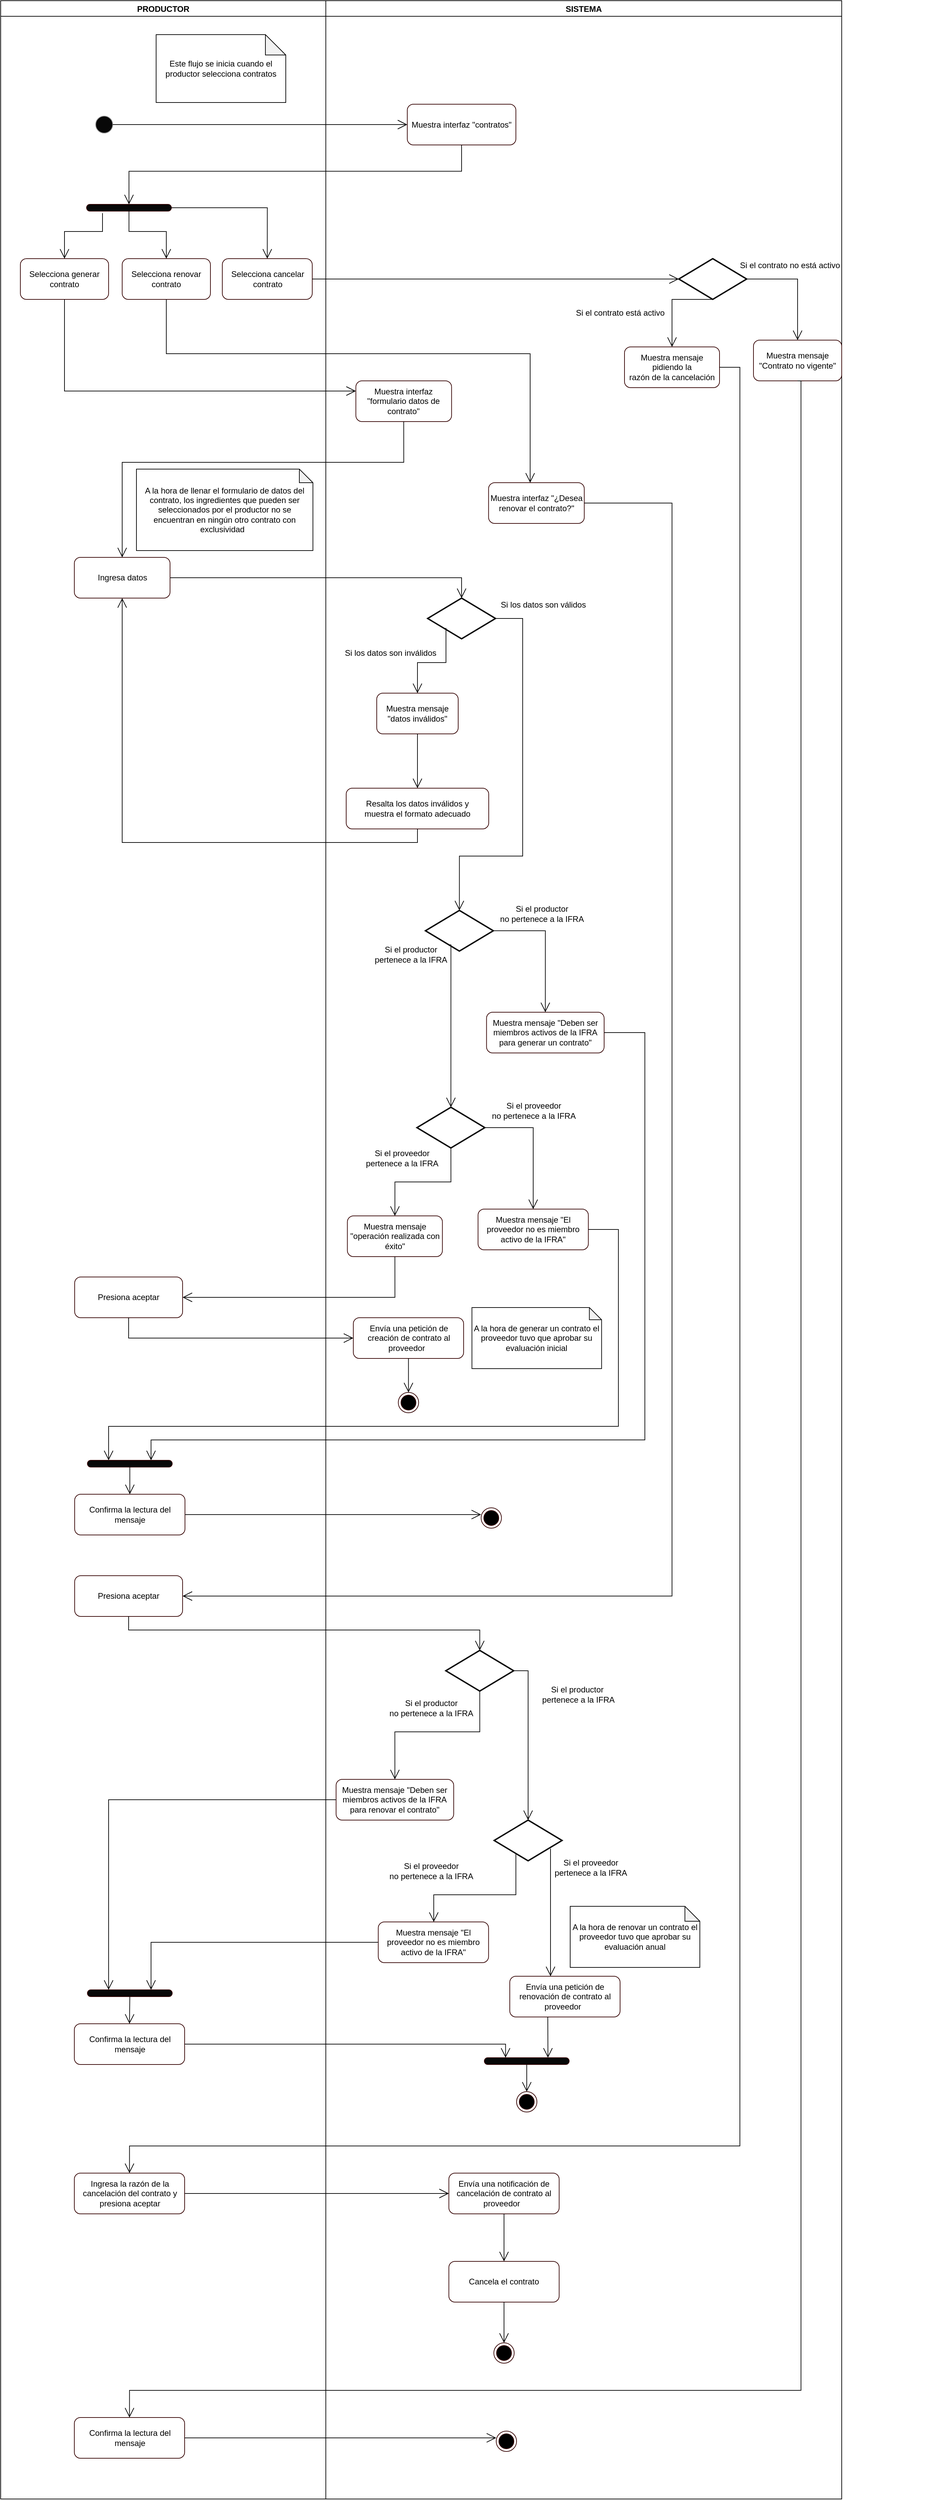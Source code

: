 <mxfile version="13.2.3" type="device"><diagram id="usdjyMedl2LyT0kTP7rD" name="Page-1"><mxGraphModel dx="1447" dy="11324" grid="1" gridSize="10" guides="1" tooltips="1" connect="1" arrows="1" fold="1" page="1" pageScale="1" pageWidth="827" pageHeight="1169" math="0" shadow="0"><root><mxCell id="0"/><mxCell id="1" parent="0"/><mxCell id="cfUANLPs1cfpUvms5ylp-100" value="PRODUCTOR" style="swimlane;gradientColor=none;" parent="1" vertex="1"><mxGeometry x="41" y="-10480" width="479" height="3680" as="geometry"/></mxCell><mxCell id="cfUANLPs1cfpUvms5ylp-101" value="" style="ellipse;whiteSpace=wrap;html=1;aspect=fixed;strokeColor=#919191;fillColor=#080808;gradientColor=none;" parent="cfUANLPs1cfpUvms5ylp-100" vertex="1"><mxGeometry x="140" y="170" width="25" height="25" as="geometry"/></mxCell><mxCell id="cfUANLPs1cfpUvms5ylp-102" value="Este flujo se inicia cuando el productor selecciona contratos" style="shape=note;whiteSpace=wrap;html=1;backgroundOutline=1;darkOpacity=0.05;" parent="cfUANLPs1cfpUvms5ylp-100" vertex="1"><mxGeometry x="229" y="50" width="191" height="100" as="geometry"/></mxCell><mxCell id="cfUANLPs1cfpUvms5ylp-103" value="" style="group" parent="cfUANLPs1cfpUvms5ylp-100" vertex="1" connectable="0"><mxGeometry x="29" y="300" width="430" height="270" as="geometry"/></mxCell><mxCell id="cfUANLPs1cfpUvms5ylp-104" value="" style="group" parent="cfUANLPs1cfpUvms5ylp-103" vertex="1" connectable="0"><mxGeometry width="430" height="140" as="geometry"/></mxCell><mxCell id="cfUANLPs1cfpUvms5ylp-105" value="" style="rounded=1;whiteSpace=wrap;html=1;strokeColor=#330000;fillColor=#080808;gradientColor=none;arcSize=50;" parent="cfUANLPs1cfpUvms5ylp-104" vertex="1"><mxGeometry x="97.5" width="125" height="10" as="geometry"/></mxCell><mxCell id="cfUANLPs1cfpUvms5ylp-106" style="edgeStyle=orthogonalEdgeStyle;rounded=0;orthogonalLoop=1;jettySize=auto;html=1;exitX=0.5;exitY=0;exitDx=0;exitDy=0;entryX=0.188;entryY=1.3;entryDx=0;entryDy=0;entryPerimeter=0;startArrow=open;startFill=0;startSize=12;endArrow=none;endFill=0;endSize=12;targetPerimeterSpacing=0;" parent="cfUANLPs1cfpUvms5ylp-104" source="cfUANLPs1cfpUvms5ylp-107" target="cfUANLPs1cfpUvms5ylp-105" edge="1"><mxGeometry relative="1" as="geometry"/></mxCell><mxCell id="cfUANLPs1cfpUvms5ylp-107" value="Selecciona generar contrato" style="rounded=1;whiteSpace=wrap;html=1;strokeColor=#330000;fillColor=#FFFFFF;gradientColor=none;" parent="cfUANLPs1cfpUvms5ylp-104" vertex="1"><mxGeometry y="80" width="130" height="60" as="geometry"/></mxCell><mxCell id="cfUANLPs1cfpUvms5ylp-108" style="edgeStyle=orthogonalEdgeStyle;rounded=0;orthogonalLoop=1;jettySize=auto;html=1;exitX=0.5;exitY=0;exitDx=0;exitDy=0;entryX=0.5;entryY=1;entryDx=0;entryDy=0;startArrow=open;startFill=0;startSize=12;endArrow=none;endFill=0;endSize=12;targetPerimeterSpacing=0;" parent="cfUANLPs1cfpUvms5ylp-104" source="cfUANLPs1cfpUvms5ylp-109" target="cfUANLPs1cfpUvms5ylp-105" edge="1"><mxGeometry relative="1" as="geometry"/></mxCell><mxCell id="cfUANLPs1cfpUvms5ylp-109" value="Selecciona renovar contrato" style="rounded=1;whiteSpace=wrap;html=1;strokeColor=#330000;fillColor=#FFFFFF;gradientColor=none;" parent="cfUANLPs1cfpUvms5ylp-104" vertex="1"><mxGeometry x="150" y="80" width="130" height="60" as="geometry"/></mxCell><mxCell id="cfUANLPs1cfpUvms5ylp-110" style="edgeStyle=orthogonalEdgeStyle;rounded=0;orthogonalLoop=1;jettySize=auto;html=1;exitX=0.5;exitY=0;exitDx=0;exitDy=0;entryX=1;entryY=0.5;entryDx=0;entryDy=0;startArrow=open;startFill=0;startSize=12;endArrow=none;endFill=0;endSize=12;targetPerimeterSpacing=0;" parent="cfUANLPs1cfpUvms5ylp-104" source="cfUANLPs1cfpUvms5ylp-111" target="cfUANLPs1cfpUvms5ylp-105" edge="1"><mxGeometry relative="1" as="geometry"/></mxCell><mxCell id="cfUANLPs1cfpUvms5ylp-111" value="&lt;span&gt;Selecciona cancelar contrato&lt;/span&gt;" style="rounded=1;whiteSpace=wrap;html=1;strokeColor=#330000;fillColor=#FFFFFF;gradientColor=none;" parent="cfUANLPs1cfpUvms5ylp-104" vertex="1"><mxGeometry x="297.5" y="80" width="132.5" height="60" as="geometry"/></mxCell><mxCell id="cfUANLPs1cfpUvms5ylp-115" value="Ingresa datos" style="rounded=1;whiteSpace=wrap;html=1;strokeColor=#330000;fillColor=#FFFFFF;gradientColor=none;" parent="cfUANLPs1cfpUvms5ylp-100" vertex="1"><mxGeometry x="108.5" y="820" width="141" height="60" as="geometry"/></mxCell><mxCell id="cfUANLPs1cfpUvms5ylp-118" value="Presiona aceptar&lt;br/&gt;" style="rounded=1;whiteSpace=wrap;html=1;strokeColor=#330000;fillColor=#FFFFFF;gradientColor=none;" parent="cfUANLPs1cfpUvms5ylp-100" vertex="1"><mxGeometry x="109" y="1880" width="159" height="60" as="geometry"/></mxCell><mxCell id="sVpOflXBe9jrRO691Ivs-19" value="Confirma la lectura del&lt;br/&gt;mensaje&lt;br/&gt;" style="rounded=1;whiteSpace=wrap;html=1;strokeColor=#330000;fillColor=#FFFFFF;gradientColor=none;" parent="cfUANLPs1cfpUvms5ylp-100" vertex="1"><mxGeometry x="109" y="2200" width="162.5" height="60" as="geometry"/></mxCell><mxCell id="sVpOflXBe9jrRO691Ivs-20" value="" style="ellipse;html=1;shape=endState;fillColor=#000000;strokeColor=#330000;" parent="cfUANLPs1cfpUvms5ylp-100" vertex="1"><mxGeometry x="707.75" y="2220" width="30" height="30" as="geometry"/></mxCell><mxCell id="sVpOflXBe9jrRO691Ivs-21" style="edgeStyle=orthogonalEdgeStyle;rounded=0;orthogonalLoop=1;jettySize=auto;html=1;exitX=1;exitY=0.5;exitDx=0;exitDy=0;endArrow=open;endFill=0;endSize=12;entryX=0;entryY=0.333;entryDx=0;entryDy=0;entryPerimeter=0;" parent="cfUANLPs1cfpUvms5ylp-100" source="sVpOflXBe9jrRO691Ivs-19" target="sVpOflXBe9jrRO691Ivs-20" edge="1"><mxGeometry relative="1" as="geometry"><mxPoint x="697.75" y="2230" as="targetPoint"/><Array as="points"/></mxGeometry></mxCell><mxCell id="b0WyQi1C-jwFu8NvZKem-69" value="Confirma la lectura del&lt;br/&gt;mensaje&lt;br/&gt;" style="rounded=1;whiteSpace=wrap;html=1;strokeColor=#330000;fillColor=#FFFFFF;gradientColor=none;" parent="cfUANLPs1cfpUvms5ylp-100" vertex="1"><mxGeometry x="108.5" y="2980" width="162.5" height="60" as="geometry"/></mxCell><mxCell id="b0WyQi1C-jwFu8NvZKem-23" value="Presiona aceptar&lt;br/&gt;" style="rounded=1;whiteSpace=wrap;html=1;strokeColor=#330000;fillColor=#FFFFFF;gradientColor=none;" parent="cfUANLPs1cfpUvms5ylp-100" vertex="1"><mxGeometry x="109" y="2320" width="159" height="60" as="geometry"/></mxCell><mxCell id="b0WyQi1C-jwFu8NvZKem-62" value="Muestra mensaje &quot;El proveedor no es miembro activo de la IFRA&quot;" style="rounded=1;whiteSpace=wrap;html=1;strokeColor=#330000;fillColor=#FFFFFF;gradientColor=none;" parent="cfUANLPs1cfpUvms5ylp-100" vertex="1"><mxGeometry x="556.25" y="2830" width="162.5" height="60" as="geometry"/></mxCell><mxCell id="sVpOflXBe9jrRO691Ivs-27" value="Envía una petición&amp;nbsp;de renovación de contrato al proveedor&amp;nbsp;&amp;nbsp;" style="rounded=1;whiteSpace=wrap;html=1;strokeColor=#330000;fillColor=#FFFFFF;gradientColor=none;" parent="cfUANLPs1cfpUvms5ylp-100" vertex="1"><mxGeometry x="750" y="2910" width="162.5" height="60" as="geometry"/></mxCell><mxCell id="sVpOflXBe9jrRO691Ivs-38" value="" style="ellipse;html=1;shape=endState;fillColor=#000000;strokeColor=#330000;" parent="cfUANLPs1cfpUvms5ylp-100" vertex="1"><mxGeometry x="760" y="3080" width="30" height="30" as="geometry"/></mxCell><mxCell id="sVpOflXBe9jrRO691Ivs-39" value="" style="rounded=1;whiteSpace=wrap;html=1;strokeColor=#330000;fillColor=#080808;gradientColor=none;arcSize=50;" parent="cfUANLPs1cfpUvms5ylp-100" vertex="1"><mxGeometry x="712.5" y="3030" width="125" height="10" as="geometry"/></mxCell><mxCell id="sVpOflXBe9jrRO691Ivs-40" style="edgeStyle=orthogonalEdgeStyle;rounded=0;orthogonalLoop=1;jettySize=auto;html=1;exitX=0.5;exitY=1;exitDx=0;exitDy=0;endArrow=open;endFill=0;endSize=12;entryX=0.5;entryY=0;entryDx=0;entryDy=0;" parent="cfUANLPs1cfpUvms5ylp-100" source="sVpOflXBe9jrRO691Ivs-39" target="sVpOflXBe9jrRO691Ivs-38" edge="1"><mxGeometry relative="1" as="geometry"><mxPoint x="256.25" y="2990" as="targetPoint"/><mxPoint x="256.25" y="2950" as="sourcePoint"/><Array as="points"><mxPoint x="775" y="3070"/><mxPoint x="775" y="3070"/></Array></mxGeometry></mxCell><mxCell id="sVpOflXBe9jrRO691Ivs-42" style="edgeStyle=orthogonalEdgeStyle;rounded=0;orthogonalLoop=1;jettySize=auto;html=1;endArrow=open;endFill=0;endSize=12;entryX=0.75;entryY=0;entryDx=0;entryDy=0;" parent="cfUANLPs1cfpUvms5ylp-100" target="sVpOflXBe9jrRO691Ivs-39" edge="1"><mxGeometry relative="1" as="geometry"><mxPoint x="753.75" y="3200" as="targetPoint"/><mxPoint x="806" y="2970" as="sourcePoint"/><Array as="points"><mxPoint x="806" y="2970"/></Array></mxGeometry></mxCell><mxCell id="b0WyQi1C-jwFu8NvZKem-72" style="edgeStyle=orthogonalEdgeStyle;rounded=0;orthogonalLoop=1;jettySize=auto;html=1;exitX=0;exitY=0.5;exitDx=0;exitDy=0;endArrow=open;endFill=0;endSize=12;entryX=0.75;entryY=0;entryDx=0;entryDy=0;" parent="cfUANLPs1cfpUvms5ylp-100" source="b0WyQi1C-jwFu8NvZKem-62" target="-kDxus9eYgafp1iHv8Fx-62" edge="1"><mxGeometry relative="1" as="geometry"><mxPoint x="215.0" y="3090" as="targetPoint"/><mxPoint x="198" y="2690" as="sourcePoint"/><Array as="points"><mxPoint x="222" y="2860"/></Array></mxGeometry></mxCell><mxCell id="sVpOflXBe9jrRO691Ivs-41" style="edgeStyle=orthogonalEdgeStyle;rounded=0;orthogonalLoop=1;jettySize=auto;html=1;exitX=1;exitY=0.5;exitDx=0;exitDy=0;endArrow=open;endFill=0;endSize=12;entryX=0.25;entryY=0;entryDx=0;entryDy=0;" parent="cfUANLPs1cfpUvms5ylp-100" source="b0WyQi1C-jwFu8NvZKem-69" target="sVpOflXBe9jrRO691Ivs-39" edge="1"><mxGeometry relative="1" as="geometry"><mxPoint x="287.5" y="2940" as="targetPoint"/><mxPoint x="599" y="2910" as="sourcePoint"/><Array as="points"><mxPoint x="744" y="3010"/></Array></mxGeometry></mxCell><mxCell id="b0WyQi1C-jwFu8NvZKem-15" value="Confirma la lectura del&lt;br/&gt;mensaje&lt;br/&gt;" style="rounded=1;whiteSpace=wrap;html=1;strokeColor=#330000;fillColor=#FFFFFF;gradientColor=none;" parent="cfUANLPs1cfpUvms5ylp-100" vertex="1"><mxGeometry x="108.5" y="3560" width="162.5" height="60" as="geometry"/></mxCell><mxCell id="b0WyQi1C-jwFu8NvZKem-17" value="" style="ellipse;html=1;shape=endState;fillColor=#000000;strokeColor=#330000;" parent="cfUANLPs1cfpUvms5ylp-100" vertex="1"><mxGeometry x="730" y="3580" width="30" height="30" as="geometry"/></mxCell><mxCell id="b0WyQi1C-jwFu8NvZKem-16" style="edgeStyle=orthogonalEdgeStyle;rounded=0;orthogonalLoop=1;jettySize=auto;html=1;exitX=1;exitY=0.5;exitDx=0;exitDy=0;endArrow=open;endFill=0;endSize=12;entryX=0;entryY=0.333;entryDx=0;entryDy=0;entryPerimeter=0;" parent="cfUANLPs1cfpUvms5ylp-100" source="b0WyQi1C-jwFu8NvZKem-15" target="b0WyQi1C-jwFu8NvZKem-17" edge="1"><mxGeometry relative="1" as="geometry"><mxPoint x="720" y="3590" as="targetPoint"/><Array as="points"/></mxGeometry></mxCell><mxCell id="cfUANLPs1cfpUvms5ylp-116" value="Ingresa la razón de la cancelación del contrato y presiona aceptar" style="rounded=1;whiteSpace=wrap;html=1;strokeColor=#330000;fillColor=#FFFFFF;gradientColor=none;" parent="cfUANLPs1cfpUvms5ylp-100" vertex="1"><mxGeometry x="108.5" y="3200" width="162.5" height="60" as="geometry"/></mxCell><mxCell id="AL-7B26qeIg8quoNvij--4" value="A la hora de llenar el formulario de datos del contrato, los ingredientes que pueden ser seleccionados por el productor no se encuentran en ningún otro contrato con exclusividad&amp;nbsp;&amp;nbsp;" style="shape=note;whiteSpace=wrap;html=1;backgroundOutline=1;darkOpacity=0.05;size=20;" parent="cfUANLPs1cfpUvms5ylp-100" vertex="1"><mxGeometry x="200" y="690" width="260" height="120" as="geometry"/></mxCell><mxCell id="-kDxus9eYgafp1iHv8Fx-48" value="" style="rounded=1;whiteSpace=wrap;html=1;strokeColor=#330000;fillColor=#080808;gradientColor=none;arcSize=50;" vertex="1" parent="cfUANLPs1cfpUvms5ylp-100"><mxGeometry x="127.75" y="2150" width="125" height="10" as="geometry"/></mxCell><mxCell id="-kDxus9eYgafp1iHv8Fx-49" style="edgeStyle=orthogonalEdgeStyle;rounded=0;orthogonalLoop=1;jettySize=auto;html=1;exitX=0.5;exitY=1;exitDx=0;exitDy=0;endArrow=open;endFill=0;endSize=12;entryX=0.5;entryY=0;entryDx=0;entryDy=0;" edge="1" parent="cfUANLPs1cfpUvms5ylp-100" source="-kDxus9eYgafp1iHv8Fx-48" target="sVpOflXBe9jrRO691Ivs-19"><mxGeometry relative="1" as="geometry"><mxPoint x="717.75" y="2239.99" as="targetPoint"/><Array as="points"/><mxPoint x="281.5" y="2240" as="sourcePoint"/></mxGeometry></mxCell><mxCell id="-kDxus9eYgafp1iHv8Fx-62" value="" style="rounded=1;whiteSpace=wrap;html=1;strokeColor=#330000;fillColor=#080808;gradientColor=none;arcSize=50;" vertex="1" parent="cfUANLPs1cfpUvms5ylp-100"><mxGeometry x="127.75" y="2930" width="125" height="10" as="geometry"/></mxCell><mxCell id="-kDxus9eYgafp1iHv8Fx-64" style="edgeStyle=orthogonalEdgeStyle;rounded=0;orthogonalLoop=1;jettySize=auto;html=1;exitX=0.5;exitY=1;exitDx=0;exitDy=0;endArrow=open;endFill=0;endSize=12;entryX=0.5;entryY=0;entryDx=0;entryDy=0;" edge="1" parent="cfUANLPs1cfpUvms5ylp-100" source="-kDxus9eYgafp1iHv8Fx-62" target="b0WyQi1C-jwFu8NvZKem-69"><mxGeometry relative="1" as="geometry"><mxPoint x="231.5" y="2940" as="targetPoint"/><mxPoint x="566.25" y="2870" as="sourcePoint"/><Array as="points"/></mxGeometry></mxCell><mxCell id="cfUANLPs1cfpUvms5ylp-121" value="SISTEMA" style="swimlane;gradientColor=none;" parent="1" vertex="1"><mxGeometry x="520" y="-10480" width="760" height="3680" as="geometry"/></mxCell><mxCell id="cfUANLPs1cfpUvms5ylp-122" value="Muestra interfaz &quot;contratos&quot;" style="rounded=1;whiteSpace=wrap;html=1;strokeColor=#330000;fillColor=#FFFFFF;gradientColor=none;" parent="cfUANLPs1cfpUvms5ylp-121" vertex="1"><mxGeometry x="120" y="152.5" width="160" height="60" as="geometry"/></mxCell><mxCell id="cfUANLPs1cfpUvms5ylp-123" value="" style="group" parent="cfUANLPs1cfpUvms5ylp-121" vertex="1" connectable="0"><mxGeometry x="20" y="880" width="470" height="340" as="geometry"/></mxCell><mxCell id="cfUANLPs1cfpUvms5ylp-124" value="" style="strokeWidth=2;html=1;shape=mxgraph.flowchart.decision;whiteSpace=wrap;fillColor=#FFFFFF;gradientColor=none;" parent="cfUANLPs1cfpUvms5ylp-123" vertex="1"><mxGeometry x="130" width="100" height="60" as="geometry"/></mxCell><mxCell id="cfUANLPs1cfpUvms5ylp-125" style="edgeStyle=orthogonalEdgeStyle;rounded=0;orthogonalLoop=1;jettySize=auto;html=1;exitX=0.5;exitY=0;exitDx=0;exitDy=0;entryX=0.27;entryY=0.733;entryDx=0;entryDy=0;entryPerimeter=0;startArrow=open;startFill=0;startSize=12;endArrow=none;endFill=0;endSize=12;targetPerimeterSpacing=0;" parent="cfUANLPs1cfpUvms5ylp-123" source="cfUANLPs1cfpUvms5ylp-126" target="cfUANLPs1cfpUvms5ylp-124" edge="1"><mxGeometry relative="1" as="geometry"/></mxCell><mxCell id="cfUANLPs1cfpUvms5ylp-126" value="Muestra mensaje &quot;datos inválidos&quot;" style="rounded=1;whiteSpace=wrap;html=1;strokeColor=#330000;fillColor=#FFFFFF;gradientColor=none;" parent="cfUANLPs1cfpUvms5ylp-123" vertex="1"><mxGeometry x="55" y="140" width="120" height="60" as="geometry"/></mxCell><mxCell id="cfUANLPs1cfpUvms5ylp-129" value="Si los datos son válidos" style="text;html=1;align=center;verticalAlign=middle;resizable=0;points=[];autosize=1;" parent="cfUANLPs1cfpUvms5ylp-123" vertex="1"><mxGeometry x="230" width="140" height="20" as="geometry"/></mxCell><mxCell id="cfUANLPs1cfpUvms5ylp-130" value="Si los datos son inválidos" style="text;html=1;align=center;verticalAlign=middle;resizable=0;points=[];autosize=1;" parent="cfUANLPs1cfpUvms5ylp-123" vertex="1"><mxGeometry y="71" width="150" height="20" as="geometry"/></mxCell><mxCell id="cfUANLPs1cfpUvms5ylp-131" style="edgeStyle=orthogonalEdgeStyle;rounded=0;orthogonalLoop=1;jettySize=auto;html=1;exitX=0.5;exitY=0;exitDx=0;exitDy=0;entryX=0.5;entryY=1;entryDx=0;entryDy=0;startArrow=open;startFill=0;startSize=12;endArrow=none;endFill=0;endSize=12;targetPerimeterSpacing=0;" parent="cfUANLPs1cfpUvms5ylp-123" source="cfUANLPs1cfpUvms5ylp-132" target="cfUANLPs1cfpUvms5ylp-126" edge="1"><mxGeometry relative="1" as="geometry"/></mxCell><mxCell id="cfUANLPs1cfpUvms5ylp-132" value="Resalta los datos inválidos y&lt;br/&gt;muestra el formato adecuado" style="rounded=1;whiteSpace=wrap;html=1;strokeColor=#330000;fillColor=#FFFFFF;gradientColor=none;" parent="cfUANLPs1cfpUvms5ylp-123" vertex="1"><mxGeometry x="10" y="280" width="210" height="60" as="geometry"/></mxCell><mxCell id="cfUANLPs1cfpUvms5ylp-133" value="" style="group" parent="cfUANLPs1cfpUvms5ylp-121" vertex="1" connectable="0"><mxGeometry x="390" y="320" width="530" height="210" as="geometry"/></mxCell><mxCell id="b0WyQi1C-jwFu8NvZKem-8" value="" style="strokeWidth=2;html=1;shape=mxgraph.flowchart.decision;whiteSpace=wrap;fillColor=#FFFFFF;gradientColor=none;" parent="cfUANLPs1cfpUvms5ylp-133" vertex="1"><mxGeometry x="130" y="60" width="100" height="60" as="geometry"/></mxCell><mxCell id="b0WyQi1C-jwFu8NvZKem-13" value="Si el contrato no está activo&amp;nbsp;" style="text;html=1;align=center;verticalAlign=middle;resizable=0;points=[];autosize=1;" parent="cfUANLPs1cfpUvms5ylp-133" vertex="1"><mxGeometry x="210" y="60" width="170" height="20" as="geometry"/></mxCell><mxCell id="b0WyQi1C-jwFu8NvZKem-10" value="Si el contrato está activo&amp;nbsp;" style="text;html=1;align=center;verticalAlign=middle;resizable=0;points=[];autosize=1;" parent="cfUANLPs1cfpUvms5ylp-133" vertex="1"><mxGeometry x="-30" y="130" width="150" height="20" as="geometry"/></mxCell><mxCell id="cfUANLPs1cfpUvms5ylp-148" value="" style="ellipse;html=1;shape=endState;fillColor=#000000;strokeColor=#330000;" parent="cfUANLPs1cfpUvms5ylp-121" vertex="1"><mxGeometry x="106.75" y="2050" width="30" height="30" as="geometry"/></mxCell><mxCell id="cfUANLPs1cfpUvms5ylp-171" value="Muestra interfaz &quot;formulario datos de contrato&quot;" style="rounded=1;whiteSpace=wrap;html=1;strokeColor=#330000;fillColor=#FFFFFF;gradientColor=none;" parent="cfUANLPs1cfpUvms5ylp-121" vertex="1"><mxGeometry x="44.25" y="560" width="141" height="60" as="geometry"/></mxCell><mxCell id="b0WyQi1C-jwFu8NvZKem-6" value="Envía una petición de creación de contrato al proveedor&amp;nbsp;&amp;nbsp;" style="rounded=1;whiteSpace=wrap;html=1;strokeColor=#330000;fillColor=#FFFFFF;gradientColor=none;" parent="cfUANLPs1cfpUvms5ylp-121" vertex="1"><mxGeometry x="40.5" y="1940" width="162.5" height="60" as="geometry"/></mxCell><mxCell id="b0WyQi1C-jwFu8NvZKem-7" style="edgeStyle=orthogonalEdgeStyle;rounded=0;orthogonalLoop=1;jettySize=auto;html=1;startArrow=open;startFill=0;startSize=12;endArrow=none;endFill=0;endSize=12;targetPerimeterSpacing=0;exitX=0.5;exitY=0;exitDx=0;exitDy=0;entryX=0.5;entryY=1;entryDx=0;entryDy=0;" parent="cfUANLPs1cfpUvms5ylp-121" source="cfUANLPs1cfpUvms5ylp-148" target="b0WyQi1C-jwFu8NvZKem-6" edge="1"><mxGeometry relative="1" as="geometry"><mxPoint x="161.5" y="2070" as="sourcePoint"/><mxPoint x="120.5" y="2010" as="targetPoint"/></mxGeometry></mxCell><mxCell id="b0WyQi1C-jwFu8NvZKem-11" style="edgeStyle=orthogonalEdgeStyle;rounded=0;orthogonalLoop=1;jettySize=auto;html=1;endArrow=open;endFill=0;endSize=12;exitX=0.5;exitY=1;exitDx=0;exitDy=0;exitPerimeter=0;entryX=0.5;entryY=0;entryDx=0;entryDy=0;" parent="cfUANLPs1cfpUvms5ylp-121" source="b0WyQi1C-jwFu8NvZKem-8" target="b0WyQi1C-jwFu8NvZKem-12" edge="1"><mxGeometry relative="1" as="geometry"><mxPoint x="560" y="460" as="sourcePoint"/><mxPoint x="540" y="470" as="targetPoint"/><Array as="points"><mxPoint x="510" y="440"/></Array></mxGeometry></mxCell><mxCell id="cfUANLPs1cfpUvms5ylp-136" value="Muestra mensaje &quot;Contrato no vigente&quot;" style="rounded=1;whiteSpace=wrap;html=1;strokeColor=#330000;fillColor=#FFFFFF;gradientColor=none;" parent="cfUANLPs1cfpUvms5ylp-121" vertex="1"><mxGeometry x="630" y="500" width="130" height="60" as="geometry"/></mxCell><mxCell id="b0WyQi1C-jwFu8NvZKem-9" style="edgeStyle=orthogonalEdgeStyle;rounded=0;orthogonalLoop=1;jettySize=auto;html=1;exitX=1;exitY=0.5;exitDx=0;exitDy=0;endArrow=open;endFill=0;endSize=12;exitPerimeter=0;entryX=0.5;entryY=0;entryDx=0;entryDy=0;" parent="cfUANLPs1cfpUvms5ylp-121" source="b0WyQi1C-jwFu8NvZKem-8" target="cfUANLPs1cfpUvms5ylp-136" edge="1"><mxGeometry relative="1" as="geometry"><mxPoint x="640" y="410" as="sourcePoint"/><mxPoint x="793.75" y="440" as="targetPoint"/></mxGeometry></mxCell><mxCell id="b0WyQi1C-jwFu8NvZKem-12" value="Muestra mensaje pidiendo la&lt;br&gt;razón de la cancelación" style="rounded=1;whiteSpace=wrap;html=1;strokeColor=#330000;fillColor=#FFFFFF;gradientColor=none;" parent="cfUANLPs1cfpUvms5ylp-121" vertex="1"><mxGeometry x="440" y="510" width="140" height="60" as="geometry"/></mxCell><mxCell id="b0WyQi1C-jwFu8NvZKem-22" value="Muestra interfaz &quot;¿Desea renovar el contrato?&quot;" style="rounded=1;whiteSpace=wrap;html=1;strokeColor=#330000;fillColor=#FFFFFF;gradientColor=none;" parent="cfUANLPs1cfpUvms5ylp-121" vertex="1"><mxGeometry x="239.75" y="710" width="141" height="60" as="geometry"/></mxCell><mxCell id="sVpOflXBe9jrRO691Ivs-2" value="Muestra mensaje &quot;El proveedor no es miembro activo de la IFRA&quot;" style="rounded=1;whiteSpace=wrap;html=1;strokeColor=#330000;fillColor=#FFFFFF;gradientColor=none;" parent="cfUANLPs1cfpUvms5ylp-121" vertex="1"><mxGeometry x="224.25" y="1780" width="162.5" height="60" as="geometry"/></mxCell><mxCell id="sVpOflXBe9jrRO691Ivs-3" value="" style="strokeWidth=2;html=1;shape=mxgraph.flowchart.decision;whiteSpace=wrap;fillColor=#FFFFFF;gradientColor=none;" parent="cfUANLPs1cfpUvms5ylp-121" vertex="1"><mxGeometry x="134.25" y="1630" width="100" height="60" as="geometry"/></mxCell><mxCell id="sVpOflXBe9jrRO691Ivs-4" style="edgeStyle=orthogonalEdgeStyle;rounded=0;orthogonalLoop=1;jettySize=auto;html=1;exitX=1;exitY=0.5;exitDx=0;exitDy=0;endArrow=open;endFill=0;endSize=12;entryX=0.5;entryY=0;entryDx=0;entryDy=0;exitPerimeter=0;" parent="cfUANLPs1cfpUvms5ylp-121" source="sVpOflXBe9jrRO691Ivs-3" target="sVpOflXBe9jrRO691Ivs-2" edge="1"><mxGeometry relative="1" as="geometry"><mxPoint x="-375.75" y="12150" as="targetPoint"/><mxPoint x="-847.75" y="12120" as="sourcePoint"/></mxGeometry></mxCell><mxCell id="sVpOflXBe9jrRO691Ivs-5" value="Si el proveedor &lt;br&gt;no pertenece a la IFRA" style="text;html=1;align=center;verticalAlign=middle;resizable=0;points=[];autosize=1;" parent="cfUANLPs1cfpUvms5ylp-121" vertex="1"><mxGeometry x="235.5" y="1620" width="140" height="30" as="geometry"/></mxCell><mxCell id="sVpOflXBe9jrRO691Ivs-6" value="Si el proveedor &lt;br&gt;pertenece a la IFRA" style="text;html=1;align=center;verticalAlign=middle;resizable=0;points=[];autosize=1;" parent="cfUANLPs1cfpUvms5ylp-121" vertex="1"><mxGeometry x="51.75" y="1690" width="120" height="30" as="geometry"/></mxCell><mxCell id="sVpOflXBe9jrRO691Ivs-8" style="edgeStyle=orthogonalEdgeStyle;rounded=0;orthogonalLoop=1;jettySize=auto;html=1;exitX=0.5;exitY=1;exitDx=0;exitDy=0;endArrow=open;endFill=0;endSize=12;exitPerimeter=0;entryX=0.5;entryY=0;entryDx=0;entryDy=0;" parent="cfUANLPs1cfpUvms5ylp-121" source="sVpOflXBe9jrRO691Ivs-3" target="sVpOflXBe9jrRO691Ivs-10" edge="1"><mxGeometry relative="1" as="geometry"><mxPoint x="143.5" y="1770" as="targetPoint"/><mxPoint x="-324.5" y="12150" as="sourcePoint"/><Array as="points"><mxPoint x="184.5" y="1740"/><mxPoint x="101.5" y="1740"/></Array></mxGeometry></mxCell><mxCell id="cfUANLPs1cfpUvms5ylp-127" style="edgeStyle=orthogonalEdgeStyle;rounded=0;orthogonalLoop=1;jettySize=auto;html=1;exitX=0.5;exitY=0;exitDx=0;exitDy=0;startArrow=open;startFill=0;startSize=12;endArrow=none;endFill=0;endSize=12;targetPerimeterSpacing=0;exitPerimeter=0;entryX=1;entryY=0.5;entryDx=0;entryDy=0;entryPerimeter=0;" parent="cfUANLPs1cfpUvms5ylp-121" source="-kDxus9eYgafp1iHv8Fx-41" target="cfUANLPs1cfpUvms5ylp-124" edge="1"><mxGeometry relative="1" as="geometry"><mxPoint x="340" y="1020" as="sourcePoint"/><mxPoint x="310" y="1200" as="targetPoint"/><Array as="points"><mxPoint x="197" y="1260"/><mxPoint x="290" y="1260"/><mxPoint x="290" y="910"/></Array></mxGeometry></mxCell><mxCell id="sVpOflXBe9jrRO691Ivs-10" value="Muestra mensaje &quot;operación realizada con éxito&quot;" style="rounded=1;whiteSpace=wrap;html=1;strokeColor=#330000;fillColor=#FFFFFF;gradientColor=none;" parent="cfUANLPs1cfpUvms5ylp-121" vertex="1"><mxGeometry x="31.75" y="1790" width="140" height="60" as="geometry"/></mxCell><mxCell id="AL-7B26qeIg8quoNvij--1" value="A la hora de generar un contrato el proveedor tuvo que aprobar su evaluación inicial" style="shape=note;whiteSpace=wrap;html=1;backgroundOutline=1;darkOpacity=0.05;size=18;" parent="cfUANLPs1cfpUvms5ylp-121" vertex="1"><mxGeometry x="215.25" y="1925" width="191" height="90" as="geometry"/></mxCell><mxCell id="cfUANLPs1cfpUvms5ylp-143" value="" style="group" parent="cfUANLPs1cfpUvms5ylp-121" vertex="1" connectable="0"><mxGeometry x="181.25" y="3330" width="162.5" height="150" as="geometry"/></mxCell><mxCell id="cfUANLPs1cfpUvms5ylp-144" value="Cancela el contrato" style="rounded=1;whiteSpace=wrap;html=1;strokeColor=#330000;fillColor=#FFFFFF;gradientColor=none;" parent="cfUANLPs1cfpUvms5ylp-143" vertex="1"><mxGeometry width="162.5" height="60" as="geometry"/></mxCell><mxCell id="cfUANLPs1cfpUvms5ylp-145" style="edgeStyle=orthogonalEdgeStyle;rounded=0;orthogonalLoop=1;jettySize=auto;html=1;exitX=0.5;exitY=0;exitDx=0;exitDy=0;entryX=0.5;entryY=1;entryDx=0;entryDy=0;startArrow=open;startFill=0;startSize=12;endArrow=none;endFill=0;endSize=12;targetPerimeterSpacing=0;" parent="cfUANLPs1cfpUvms5ylp-143" source="cfUANLPs1cfpUvms5ylp-146" target="cfUANLPs1cfpUvms5ylp-144" edge="1"><mxGeometry relative="1" as="geometry"/></mxCell><mxCell id="cfUANLPs1cfpUvms5ylp-146" value="" style="ellipse;html=1;shape=endState;fillColor=#000000;strokeColor=#330000;" parent="cfUANLPs1cfpUvms5ylp-143" vertex="1"><mxGeometry x="66.25" y="120" width="30" height="30" as="geometry"/></mxCell><mxCell id="b0WyQi1C-jwFu8NvZKem-1" value="Envía una notificación de cancelación de contrato al proveedor&amp;nbsp;&amp;nbsp;" style="rounded=1;whiteSpace=wrap;html=1;strokeColor=#330000;fillColor=#FFFFFF;gradientColor=none;" parent="cfUANLPs1cfpUvms5ylp-121" vertex="1"><mxGeometry x="181.25" y="3200" width="162.5" height="60" as="geometry"/></mxCell><mxCell id="b0WyQi1C-jwFu8NvZKem-3" style="edgeStyle=orthogonalEdgeStyle;rounded=0;orthogonalLoop=1;jettySize=auto;html=1;exitX=0.5;exitY=0;exitDx=0;exitDy=0;entryX=0.5;entryY=1;entryDx=0;entryDy=0;startArrow=open;startFill=0;startSize=12;endArrow=none;endFill=0;endSize=12;targetPerimeterSpacing=0;" parent="cfUANLPs1cfpUvms5ylp-121" source="cfUANLPs1cfpUvms5ylp-144" target="b0WyQi1C-jwFu8NvZKem-1" edge="1"><mxGeometry relative="1" as="geometry"><mxPoint x="262" y="3320" as="sourcePoint"/><mxPoint x="262" y="3260" as="targetPoint"/></mxGeometry></mxCell><mxCell id="-kDxus9eYgafp1iHv8Fx-40" value="Muestra mensaje &quot;Deben ser miembros activos de la IFRA para generar un contrato&quot;" style="rounded=1;whiteSpace=wrap;html=1;strokeColor=#330000;fillColor=#FFFFFF;gradientColor=none;" vertex="1" parent="cfUANLPs1cfpUvms5ylp-121"><mxGeometry x="236.75" y="1490" width="173.25" height="60" as="geometry"/></mxCell><mxCell id="-kDxus9eYgafp1iHv8Fx-41" value="" style="strokeWidth=2;html=1;shape=mxgraph.flowchart.decision;whiteSpace=wrap;fillColor=#FFFFFF;gradientColor=none;" vertex="1" parent="cfUANLPs1cfpUvms5ylp-121"><mxGeometry x="146.75" y="1340" width="100" height="60" as="geometry"/></mxCell><mxCell id="-kDxus9eYgafp1iHv8Fx-42" style="edgeStyle=orthogonalEdgeStyle;rounded=0;orthogonalLoop=1;jettySize=auto;html=1;exitX=1;exitY=0.5;exitDx=0;exitDy=0;endArrow=open;endFill=0;endSize=12;entryX=0.5;entryY=0;entryDx=0;entryDy=0;exitPerimeter=0;" edge="1" parent="cfUANLPs1cfpUvms5ylp-121" source="-kDxus9eYgafp1iHv8Fx-41" target="-kDxus9eYgafp1iHv8Fx-40"><mxGeometry relative="1" as="geometry"><mxPoint x="-883.25" y="22340" as="targetPoint"/><mxPoint x="-1355.25" y="22310" as="sourcePoint"/></mxGeometry></mxCell><mxCell id="-kDxus9eYgafp1iHv8Fx-43" value="Si el productor&lt;br&gt;no pertenece a la IFRA" style="text;html=1;align=center;verticalAlign=middle;resizable=0;points=[];autosize=1;" vertex="1" parent="cfUANLPs1cfpUvms5ylp-121"><mxGeometry x="248" y="1330" width="140" height="30" as="geometry"/></mxCell><mxCell id="-kDxus9eYgafp1iHv8Fx-44" value="Si el productor&lt;br&gt;pertenece a la IFRA" style="text;html=1;align=center;verticalAlign=middle;resizable=0;points=[];autosize=1;" vertex="1" parent="cfUANLPs1cfpUvms5ylp-121"><mxGeometry x="65.25" y="1390" width="120" height="30" as="geometry"/></mxCell><mxCell id="-kDxus9eYgafp1iHv8Fx-45" style="edgeStyle=orthogonalEdgeStyle;rounded=0;orthogonalLoop=1;jettySize=auto;html=1;exitX=0.334;exitY=0.847;exitDx=0;exitDy=0;endArrow=open;endFill=0;endSize=12;exitPerimeter=0;entryX=0.5;entryY=0;entryDx=0;entryDy=0;entryPerimeter=0;" edge="1" parent="cfUANLPs1cfpUvms5ylp-121" source="-kDxus9eYgafp1iHv8Fx-41" target="sVpOflXBe9jrRO691Ivs-3"><mxGeometry relative="1" as="geometry"><mxPoint x="114.25" y="1500" as="targetPoint"/><mxPoint x="-832" y="22340" as="sourcePoint"/><Array as="points"><mxPoint x="184" y="1391"/></Array></mxGeometry></mxCell><mxCell id="-kDxus9eYgafp1iHv8Fx-51" value="Muestra mensaje &quot;Deben ser miembros activos de la IFRA para renovar el contrato&quot;" style="rounded=1;whiteSpace=wrap;html=1;strokeColor=#330000;fillColor=#FFFFFF;gradientColor=none;" vertex="1" parent="cfUANLPs1cfpUvms5ylp-121"><mxGeometry x="15.12" y="2620" width="173.25" height="60" as="geometry"/></mxCell><mxCell id="-kDxus9eYgafp1iHv8Fx-52" value="" style="strokeWidth=2;html=1;shape=mxgraph.flowchart.decision;whiteSpace=wrap;fillColor=#FFFFFF;gradientColor=none;" vertex="1" parent="cfUANLPs1cfpUvms5ylp-121"><mxGeometry x="176.75" y="2430" width="100" height="60" as="geometry"/></mxCell><mxCell id="-kDxus9eYgafp1iHv8Fx-53" style="edgeStyle=orthogonalEdgeStyle;rounded=0;orthogonalLoop=1;jettySize=auto;html=1;exitX=1;exitY=0.5;exitDx=0;exitDy=0;endArrow=open;endFill=0;endSize=12;exitPerimeter=0;entryX=0.5;entryY=0;entryDx=0;entryDy=0;entryPerimeter=0;" edge="1" parent="cfUANLPs1cfpUvms5ylp-121" source="-kDxus9eYgafp1iHv8Fx-52" target="b0WyQi1C-jwFu8NvZKem-58"><mxGeometry relative="1" as="geometry"><mxPoint x="353" y="2540" as="targetPoint"/><mxPoint x="-1845.25" y="33860" as="sourcePoint"/></mxGeometry></mxCell><mxCell id="-kDxus9eYgafp1iHv8Fx-54" value="Si el productor&lt;br&gt;&amp;nbsp;pertenece a la IFRA" style="text;html=1;align=center;verticalAlign=middle;resizable=0;points=[];autosize=1;" vertex="1" parent="cfUANLPs1cfpUvms5ylp-121"><mxGeometry x="305" y="2480" width="130" height="30" as="geometry"/></mxCell><mxCell id="-kDxus9eYgafp1iHv8Fx-55" value="Si el productor&lt;br&gt;no pertenece a la IFRA" style="text;html=1;align=center;verticalAlign=middle;resizable=0;points=[];autosize=1;" vertex="1" parent="cfUANLPs1cfpUvms5ylp-121"><mxGeometry x="85.25" y="2500" width="140" height="30" as="geometry"/></mxCell><mxCell id="b0WyQi1C-jwFu8NvZKem-58" value="" style="strokeWidth=2;html=1;shape=mxgraph.flowchart.decision;whiteSpace=wrap;fillColor=#FFFFFF;gradientColor=none;" parent="cfUANLPs1cfpUvms5ylp-121" vertex="1"><mxGeometry x="248" y="2680" width="100" height="60" as="geometry"/></mxCell><mxCell id="-kDxus9eYgafp1iHv8Fx-56" style="edgeStyle=orthogonalEdgeStyle;rounded=0;orthogonalLoop=1;jettySize=auto;html=1;exitX=0.5;exitY=1;exitDx=0;exitDy=0;endArrow=open;endFill=0;endSize=12;exitPerimeter=0;entryX=0.5;entryY=0;entryDx=0;entryDy=0;" edge="1" parent="cfUANLPs1cfpUvms5ylp-121" source="-kDxus9eYgafp1iHv8Fx-52" target="-kDxus9eYgafp1iHv8Fx-51"><mxGeometry relative="1" as="geometry"><mxPoint x="100" y="2610" as="targetPoint"/><mxPoint x="291" y="2890" as="sourcePoint"/></mxGeometry></mxCell><mxCell id="b0WyQi1C-jwFu8NvZKem-61" value="Si el proveedor &lt;br&gt;no pertenece a la IFRA" style="text;html=1;align=center;verticalAlign=middle;resizable=0;points=[];autosize=1;" parent="cfUANLPs1cfpUvms5ylp-121" vertex="1"><mxGeometry x="85.25" y="2740" width="140" height="30" as="geometry"/></mxCell><mxCell id="AL-7B26qeIg8quoNvij--2" value="A la hora de renovar un contrato el proveedor tuvo que aprobar su evaluación anual" style="shape=note;whiteSpace=wrap;html=1;backgroundOutline=1;darkOpacity=0.05;size=22;" parent="cfUANLPs1cfpUvms5ylp-121" vertex="1"><mxGeometry x="360" y="2807" width="191" height="90" as="geometry"/></mxCell><mxCell id="b0WyQi1C-jwFu8NvZKem-60" value="Si el proveedor &lt;br&gt;pertenece a la IFRA" style="text;html=1;align=center;verticalAlign=middle;resizable=0;points=[];autosize=1;" parent="cfUANLPs1cfpUvms5ylp-121" vertex="1"><mxGeometry x="330" y="2730" width="120" height="40" as="geometry"/></mxCell><mxCell id="-kDxus9eYgafp1iHv8Fx-61" value="&lt;br&gt;&lt;br&gt;" style="text;html=1;align=center;verticalAlign=middle;resizable=0;points=[];autosize=1;" vertex="1" parent="b0WyQi1C-jwFu8NvZKem-60"><mxGeometry x="58.25" y="10" width="20" height="30" as="geometry"/></mxCell><mxCell id="cfUANLPs1cfpUvms5ylp-156" style="edgeStyle=orthogonalEdgeStyle;rounded=0;orthogonalLoop=1;jettySize=auto;html=1;exitX=1;exitY=0.5;exitDx=0;exitDy=0;entryX=0;entryY=0.5;entryDx=0;entryDy=0;endSize=12;endArrow=open;endFill=0;" parent="1" source="cfUANLPs1cfpUvms5ylp-101" target="cfUANLPs1cfpUvms5ylp-122" edge="1"><mxGeometry relative="1" as="geometry"/></mxCell><mxCell id="cfUANLPs1cfpUvms5ylp-157" style="edgeStyle=orthogonalEdgeStyle;rounded=0;orthogonalLoop=1;jettySize=auto;html=1;exitX=0.5;exitY=1;exitDx=0;exitDy=0;entryX=0.5;entryY=0;entryDx=0;entryDy=0;endArrow=open;endFill=0;endSize=12;" parent="1" source="cfUANLPs1cfpUvms5ylp-122" target="cfUANLPs1cfpUvms5ylp-105" edge="1"><mxGeometry relative="1" as="geometry"/></mxCell><mxCell id="cfUANLPs1cfpUvms5ylp-158" style="edgeStyle=orthogonalEdgeStyle;rounded=0;orthogonalLoop=1;jettySize=auto;html=1;exitX=1;exitY=0.5;exitDx=0;exitDy=0;endArrow=open;endFill=0;endSize=12;entryX=0.5;entryY=0;entryDx=0;entryDy=0;entryPerimeter=0;" parent="1" source="cfUANLPs1cfpUvms5ylp-115" target="cfUANLPs1cfpUvms5ylp-124" edge="1"><mxGeometry relative="1" as="geometry"><mxPoint x="690" y="-9819" as="targetPoint"/></mxGeometry></mxCell><mxCell id="cfUANLPs1cfpUvms5ylp-159" style="edgeStyle=orthogonalEdgeStyle;rounded=0;orthogonalLoop=1;jettySize=auto;html=1;exitX=0.5;exitY=1;exitDx=0;exitDy=0;entryX=0.5;entryY=1;entryDx=0;entryDy=0;endArrow=open;endFill=0;endSize=12;" parent="1" source="cfUANLPs1cfpUvms5ylp-132" target="cfUANLPs1cfpUvms5ylp-115" edge="1"><mxGeometry relative="1" as="geometry"><mxPoint x="290.5" y="-9460" as="targetPoint"/></mxGeometry></mxCell><mxCell id="cfUANLPs1cfpUvms5ylp-160" style="edgeStyle=orthogonalEdgeStyle;rounded=0;orthogonalLoop=1;jettySize=auto;html=1;exitX=1;exitY=0.5;exitDx=0;exitDy=0;endArrow=open;endFill=0;endSize=12;entryX=0;entryY=0.5;entryDx=0;entryDy=0;entryPerimeter=0;" parent="1" source="cfUANLPs1cfpUvms5ylp-111" target="b0WyQi1C-jwFu8NvZKem-8" edge="1"><mxGeometry relative="1" as="geometry"><mxPoint x="870" y="-10070" as="targetPoint"/></mxGeometry></mxCell><mxCell id="cfUANLPs1cfpUvms5ylp-164" style="edgeStyle=orthogonalEdgeStyle;rounded=0;orthogonalLoop=1;jettySize=auto;html=1;exitX=0.5;exitY=1;exitDx=0;exitDy=0;endArrow=open;endFill=0;endSize=12;entryX=0;entryY=0.5;entryDx=0;entryDy=0;" parent="1" source="cfUANLPs1cfpUvms5ylp-118" target="b0WyQi1C-jwFu8NvZKem-6" edge="1"><mxGeometry relative="1" as="geometry"><mxPoint x="578.75" y="-8490" as="targetPoint"/></mxGeometry></mxCell><mxCell id="cfUANLPs1cfpUvms5ylp-167" style="edgeStyle=orthogonalEdgeStyle;rounded=0;orthogonalLoop=1;jettySize=auto;html=1;startArrow=open;startFill=0;startSize=12;endArrow=none;endFill=0;endSize=12;targetPerimeterSpacing=0;" parent="1" source="b0WyQi1C-jwFu8NvZKem-22" target="cfUANLPs1cfpUvms5ylp-109" edge="1"><mxGeometry relative="1" as="geometry"><mxPoint x="750" y="-9780" as="sourcePoint"/><Array as="points"><mxPoint x="821" y="-9960"/><mxPoint x="285" y="-9960"/></Array></mxGeometry></mxCell><mxCell id="cfUANLPs1cfpUvms5ylp-173" style="edgeStyle=orthogonalEdgeStyle;rounded=0;orthogonalLoop=1;jettySize=auto;html=1;exitX=0.5;exitY=1;exitDx=0;exitDy=0;entryX=0.5;entryY=0;entryDx=0;entryDy=0;startArrow=none;startFill=0;startSize=12;endArrow=open;endFill=0;endSize=12;targetPerimeterSpacing=0;" parent="1" source="cfUANLPs1cfpUvms5ylp-171" target="cfUANLPs1cfpUvms5ylp-115" edge="1"><mxGeometry relative="1" as="geometry"><Array as="points"><mxPoint x="635" y="-9800"/><mxPoint x="220" y="-9800"/></Array></mxGeometry></mxCell><mxCell id="cfUANLPs1cfpUvms5ylp-174" style="edgeStyle=orthogonalEdgeStyle;rounded=0;orthogonalLoop=1;jettySize=auto;html=1;exitX=0.5;exitY=1;exitDx=0;exitDy=0;entryX=0;entryY=0.25;entryDx=0;entryDy=0;startArrow=none;startFill=0;startSize=12;endArrow=open;endFill=0;endSize=12;targetPerimeterSpacing=0;" parent="1" source="cfUANLPs1cfpUvms5ylp-107" target="cfUANLPs1cfpUvms5ylp-171" edge="1"><mxGeometry relative="1" as="geometry"/></mxCell><mxCell id="sVpOflXBe9jrRO691Ivs-18" style="edgeStyle=orthogonalEdgeStyle;rounded=0;orthogonalLoop=1;jettySize=auto;html=1;exitX=0.5;exitY=1;exitDx=0;exitDy=0;endArrow=open;endFill=0;endSize=12;entryX=1;entryY=0.5;entryDx=0;entryDy=0;" parent="1" source="sVpOflXBe9jrRO691Ivs-10" target="cfUANLPs1cfpUvms5ylp-118" edge="1"><mxGeometry relative="1" as="geometry"><mxPoint x="620.5" y="-8350" as="targetPoint"/><mxPoint x="673" y="-8510" as="sourcePoint"/><Array as="points"><mxPoint x="621.5" y="-8570"/></Array></mxGeometry></mxCell><mxCell id="sVpOflXBe9jrRO691Ivs-25" style="edgeStyle=orthogonalEdgeStyle;rounded=0;orthogonalLoop=1;jettySize=auto;html=1;exitX=1;exitY=0.5;exitDx=0;exitDy=0;endArrow=open;endFill=0;endSize=12;entryX=0.25;entryY=0;entryDx=0;entryDy=0;" parent="1" source="sVpOflXBe9jrRO691Ivs-2" target="-kDxus9eYgafp1iHv8Fx-48" edge="1"><mxGeometry relative="1" as="geometry"><mxPoint x="262.5" y="-7960" as="targetPoint"/><mxPoint x="861.125" y="-8360" as="sourcePoint"/><Array as="points"><mxPoint x="951" y="-8670"/><mxPoint x="951" y="-8380"/><mxPoint x="200" y="-8380"/></Array></mxGeometry></mxCell><mxCell id="b0WyQi1C-jwFu8NvZKem-14" style="edgeStyle=orthogonalEdgeStyle;rounded=0;orthogonalLoop=1;jettySize=auto;html=1;exitX=0.5;exitY=1;exitDx=0;exitDy=0;endArrow=open;endFill=0;endSize=12;entryX=0.5;entryY=0;entryDx=0;entryDy=0;" parent="1" source="cfUANLPs1cfpUvms5ylp-136" target="b0WyQi1C-jwFu8NvZKem-15" edge="1"><mxGeometry relative="1" as="geometry"><mxPoint x="720" y="-9780" as="sourcePoint"/><mxPoint x="231" y="-6940" as="targetPoint"/><Array as="points"><mxPoint x="1220" y="-9920"/><mxPoint x="1220" y="-6960"/><mxPoint x="231" y="-6960"/></Array></mxGeometry></mxCell><mxCell id="cfUANLPs1cfpUvms5ylp-161" style="edgeStyle=orthogonalEdgeStyle;rounded=0;orthogonalLoop=1;jettySize=auto;html=1;exitX=1;exitY=0.5;exitDx=0;exitDy=0;endArrow=open;endFill=0;endSize=12;entryX=0;entryY=0.5;entryDx=0;entryDy=0;" parent="1" source="cfUANLPs1cfpUvms5ylp-116" target="b0WyQi1C-jwFu8NvZKem-1" edge="1"><mxGeometry relative="1" as="geometry"><mxPoint x="695.25" y="-7260" as="targetPoint"/><Array as="points"><mxPoint x="610" y="-7250"/><mxPoint x="610" y="-7250"/></Array></mxGeometry></mxCell><mxCell id="-kDxus9eYgafp1iHv8Fx-50" style="edgeStyle=orthogonalEdgeStyle;rounded=0;orthogonalLoop=1;jettySize=auto;html=1;exitX=1;exitY=0.5;exitDx=0;exitDy=0;endArrow=open;endFill=0;endSize=12;entryX=0.75;entryY=0;entryDx=0;entryDy=0;" edge="1" parent="1" source="-kDxus9eYgafp1iHv8Fx-40" target="-kDxus9eYgafp1iHv8Fx-48"><mxGeometry relative="1" as="geometry"><mxPoint x="241.25" y="-8290" as="targetPoint"/><Array as="points"><mxPoint x="990" y="-8960"/><mxPoint x="990" y="-8360"/><mxPoint x="263" y="-8360"/></Array><mxPoint x="241.25" y="-8330" as="sourcePoint"/></mxGeometry></mxCell><mxCell id="b0WyQi1C-jwFu8NvZKem-56" style="edgeStyle=orthogonalEdgeStyle;rounded=0;orthogonalLoop=1;jettySize=auto;html=1;exitX=0.5;exitY=1;exitDx=0;exitDy=0;endArrow=open;endFill=0;endSize=12;entryX=0.5;entryY=0;entryDx=0;entryDy=0;entryPerimeter=0;" parent="1" source="b0WyQi1C-jwFu8NvZKem-23" target="-kDxus9eYgafp1iHv8Fx-52" edge="1"><mxGeometry relative="1" as="geometry"><mxPoint x="680.5" y="-8070" as="targetPoint"/><Array as="points"><mxPoint x="229" y="-8080"/><mxPoint x="747" y="-8080"/></Array></mxGeometry></mxCell><mxCell id="b0WyQi1C-jwFu8NvZKem-59" style="edgeStyle=orthogonalEdgeStyle;rounded=0;orthogonalLoop=1;jettySize=auto;html=1;exitX=0.83;exitY=0.7;exitDx=0;exitDy=0;endArrow=open;endFill=0;endSize=12;exitPerimeter=0;" parent="1" source="b0WyQi1C-jwFu8NvZKem-58" edge="1"><mxGeometry relative="1" as="geometry"><mxPoint x="851" y="-7570" as="targetPoint"/><mxPoint x="239.0" y="-7790" as="sourcePoint"/><Array as="points"><mxPoint x="851" y="-7570"/></Array></mxGeometry></mxCell><mxCell id="-kDxus9eYgafp1iHv8Fx-57" style="edgeStyle=orthogonalEdgeStyle;rounded=0;orthogonalLoop=1;jettySize=auto;html=1;exitX=0.32;exitY=0.833;exitDx=0;exitDy=0;endArrow=open;endFill=0;endSize=12;exitPerimeter=0;" edge="1" parent="1" source="b0WyQi1C-jwFu8NvZKem-58" target="b0WyQi1C-jwFu8NvZKem-62"><mxGeometry relative="1" as="geometry"><mxPoint x="841.625" y="-7560" as="targetPoint"/><mxPoint x="806.75" y="-7760" as="sourcePoint"/><Array as="points"><mxPoint x="800" y="-7690"/><mxPoint x="679" y="-7690"/></Array></mxGeometry></mxCell><mxCell id="-kDxus9eYgafp1iHv8Fx-59" style="edgeStyle=orthogonalEdgeStyle;rounded=0;orthogonalLoop=1;jettySize=auto;html=1;startArrow=open;startFill=0;startSize=12;endArrow=none;endFill=0;endSize=12;targetPerimeterSpacing=0;entryX=1;entryY=0.5;entryDx=0;entryDy=0;exitX=1;exitY=0.5;exitDx=0;exitDy=0;" edge="1" parent="1" source="b0WyQi1C-jwFu8NvZKem-23" target="b0WyQi1C-jwFu8NvZKem-22"><mxGeometry relative="1" as="geometry"><mxPoint x="831" y="-9760" as="sourcePoint"/><Array as="points"><mxPoint x="1030" y="-8130"/><mxPoint x="1030" y="-9740"/></Array><mxPoint x="295.0" y="-10030" as="targetPoint"/></mxGeometry></mxCell><mxCell id="cfUANLPs1cfpUvms5ylp-166" style="edgeStyle=orthogonalEdgeStyle;rounded=0;orthogonalLoop=1;jettySize=auto;html=1;endArrow=open;endFill=0;endSize=12;entryX=0.5;entryY=0;entryDx=0;entryDy=0;exitX=1;exitY=0.5;exitDx=0;exitDy=0;" parent="1" target="cfUANLPs1cfpUvms5ylp-116" edge="1" source="b0WyQi1C-jwFu8NvZKem-12"><mxGeometry relative="1" as="geometry"><Array as="points"><mxPoint x="1130" y="-9940"/><mxPoint x="1130" y="-7320"/><mxPoint x="231" y="-7320"/></Array><mxPoint x="1080" y="-9910" as="sourcePoint"/></mxGeometry></mxCell><mxCell id="-kDxus9eYgafp1iHv8Fx-63" style="edgeStyle=orthogonalEdgeStyle;rounded=0;orthogonalLoop=1;jettySize=auto;html=1;exitX=0;exitY=0.5;exitDx=0;exitDy=0;endArrow=open;endFill=0;endSize=12;entryX=0.25;entryY=0;entryDx=0;entryDy=0;" edge="1" parent="1" source="-kDxus9eYgafp1iHv8Fx-51" target="-kDxus9eYgafp1iHv8Fx-62"><mxGeometry relative="1" as="geometry"><mxPoint x="272.5" y="-7540" as="targetPoint"/><mxPoint x="607.25" y="-7610" as="sourcePoint"/><Array as="points"><mxPoint x="200" y="-7830"/></Array></mxGeometry></mxCell></root></mxGraphModel></diagram></mxfile>
